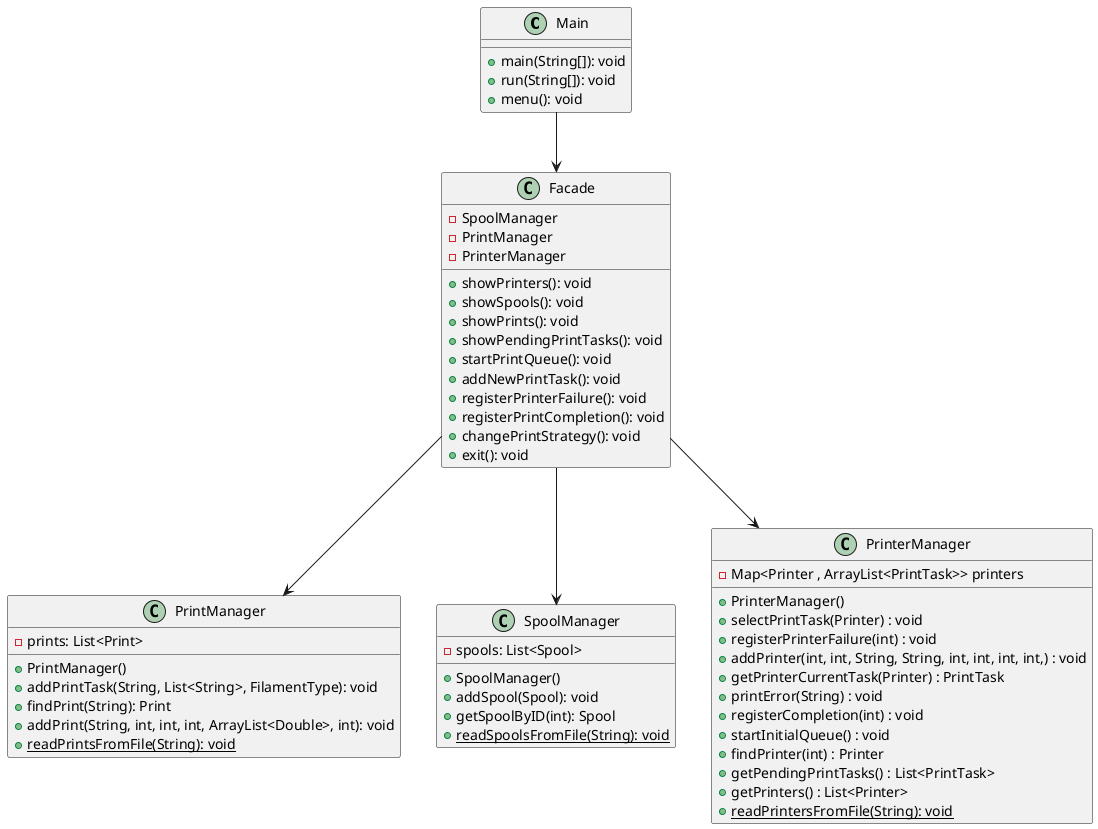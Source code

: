 @startuml
'https://plantuml.com/sequence-diagram

class Main {
    + main(String[]): void
    + run(String[]): void
    + menu(): void
}

class Facade {
    - SpoolManager
    - PrintManager
    - PrinterManager
    + showPrinters(): void
    + showSpools(): void
    + showPrints(): void
    + showPendingPrintTasks(): void
    + startPrintQueue(): void
    + addNewPrintTask(): void
    + registerPrinterFailure(): void
    + registerPrintCompletion(): void
    + changePrintStrategy(): void
    + exit(): void
}

class PrintManager {
    + PrintManager()
    + addPrintTask(String, List<String>, FilamentType): void
    + findPrint(String): Print
    + addPrint(String, int, int, int, ArrayList<Double>, int): void
    + {static} readPrintsFromFile(String): void
    - prints: List<Print>
}

class SpoolManager {
    + SpoolManager()
    + addSpool(Spool): void
    + getSpoolByID(int): Spool
    + {static} readSpoolsFromFile(String): void
    - spools: List<Spool>
}

class PrinterManager {
        - Map<Printer , ArrayList<PrintTask>> printers
        + PrinterManager()
        + selectPrintTask(Printer) : void
        + registerPrinterFailure(int) : void
        + addPrinter(int, int, String, String, int, int, int, int,) : void
        + getPrinterCurrentTask(Printer) : PrintTask
        + printError(String) : void
        + registerCompletion(int) : void
      + startInitialQueue() : void
      + findPrinter(int) : Printer
      + getPendingPrintTasks() : List<PrintTask>
      + getPrinters() : List<Printer>
      + {static} readPrintersFromFile(String): void

}



Main -down-> Facade
Facade -down-> SpoolManager
Facade -down-> PrintManager
Facade -down-> PrinterManager

@enduml